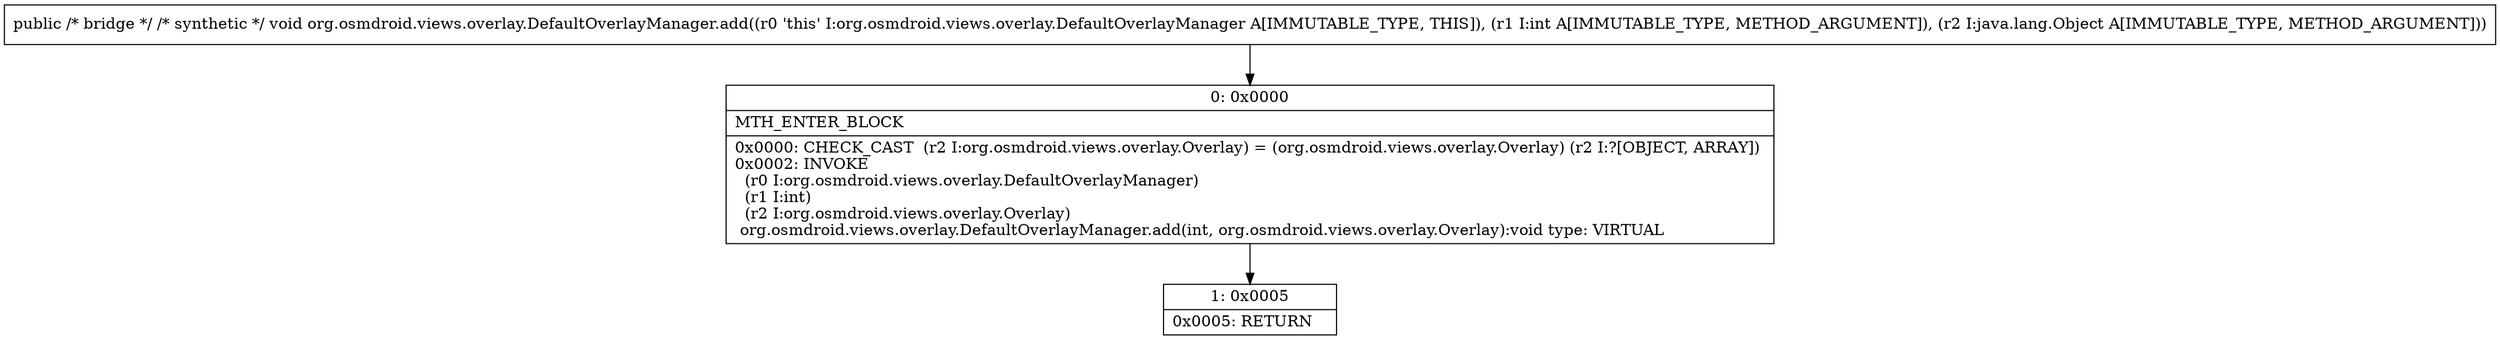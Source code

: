 digraph "CFG fororg.osmdroid.views.overlay.DefaultOverlayManager.add(ILjava\/lang\/Object;)V" {
Node_0 [shape=record,label="{0\:\ 0x0000|MTH_ENTER_BLOCK\l|0x0000: CHECK_CAST  (r2 I:org.osmdroid.views.overlay.Overlay) = (org.osmdroid.views.overlay.Overlay) (r2 I:?[OBJECT, ARRAY]) \l0x0002: INVOKE  \l  (r0 I:org.osmdroid.views.overlay.DefaultOverlayManager)\l  (r1 I:int)\l  (r2 I:org.osmdroid.views.overlay.Overlay)\l org.osmdroid.views.overlay.DefaultOverlayManager.add(int, org.osmdroid.views.overlay.Overlay):void type: VIRTUAL \l}"];
Node_1 [shape=record,label="{1\:\ 0x0005|0x0005: RETURN   \l}"];
MethodNode[shape=record,label="{public \/* bridge *\/ \/* synthetic *\/ void org.osmdroid.views.overlay.DefaultOverlayManager.add((r0 'this' I:org.osmdroid.views.overlay.DefaultOverlayManager A[IMMUTABLE_TYPE, THIS]), (r1 I:int A[IMMUTABLE_TYPE, METHOD_ARGUMENT]), (r2 I:java.lang.Object A[IMMUTABLE_TYPE, METHOD_ARGUMENT])) }"];
MethodNode -> Node_0;
Node_0 -> Node_1;
}

